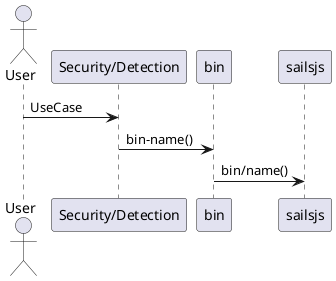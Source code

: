 @startuml
actor User

User -> "Security/Detection": UseCase
"Security/Detection" -> bin: bin-name()
bin -> sailsjs: bin/name()

@enduml
